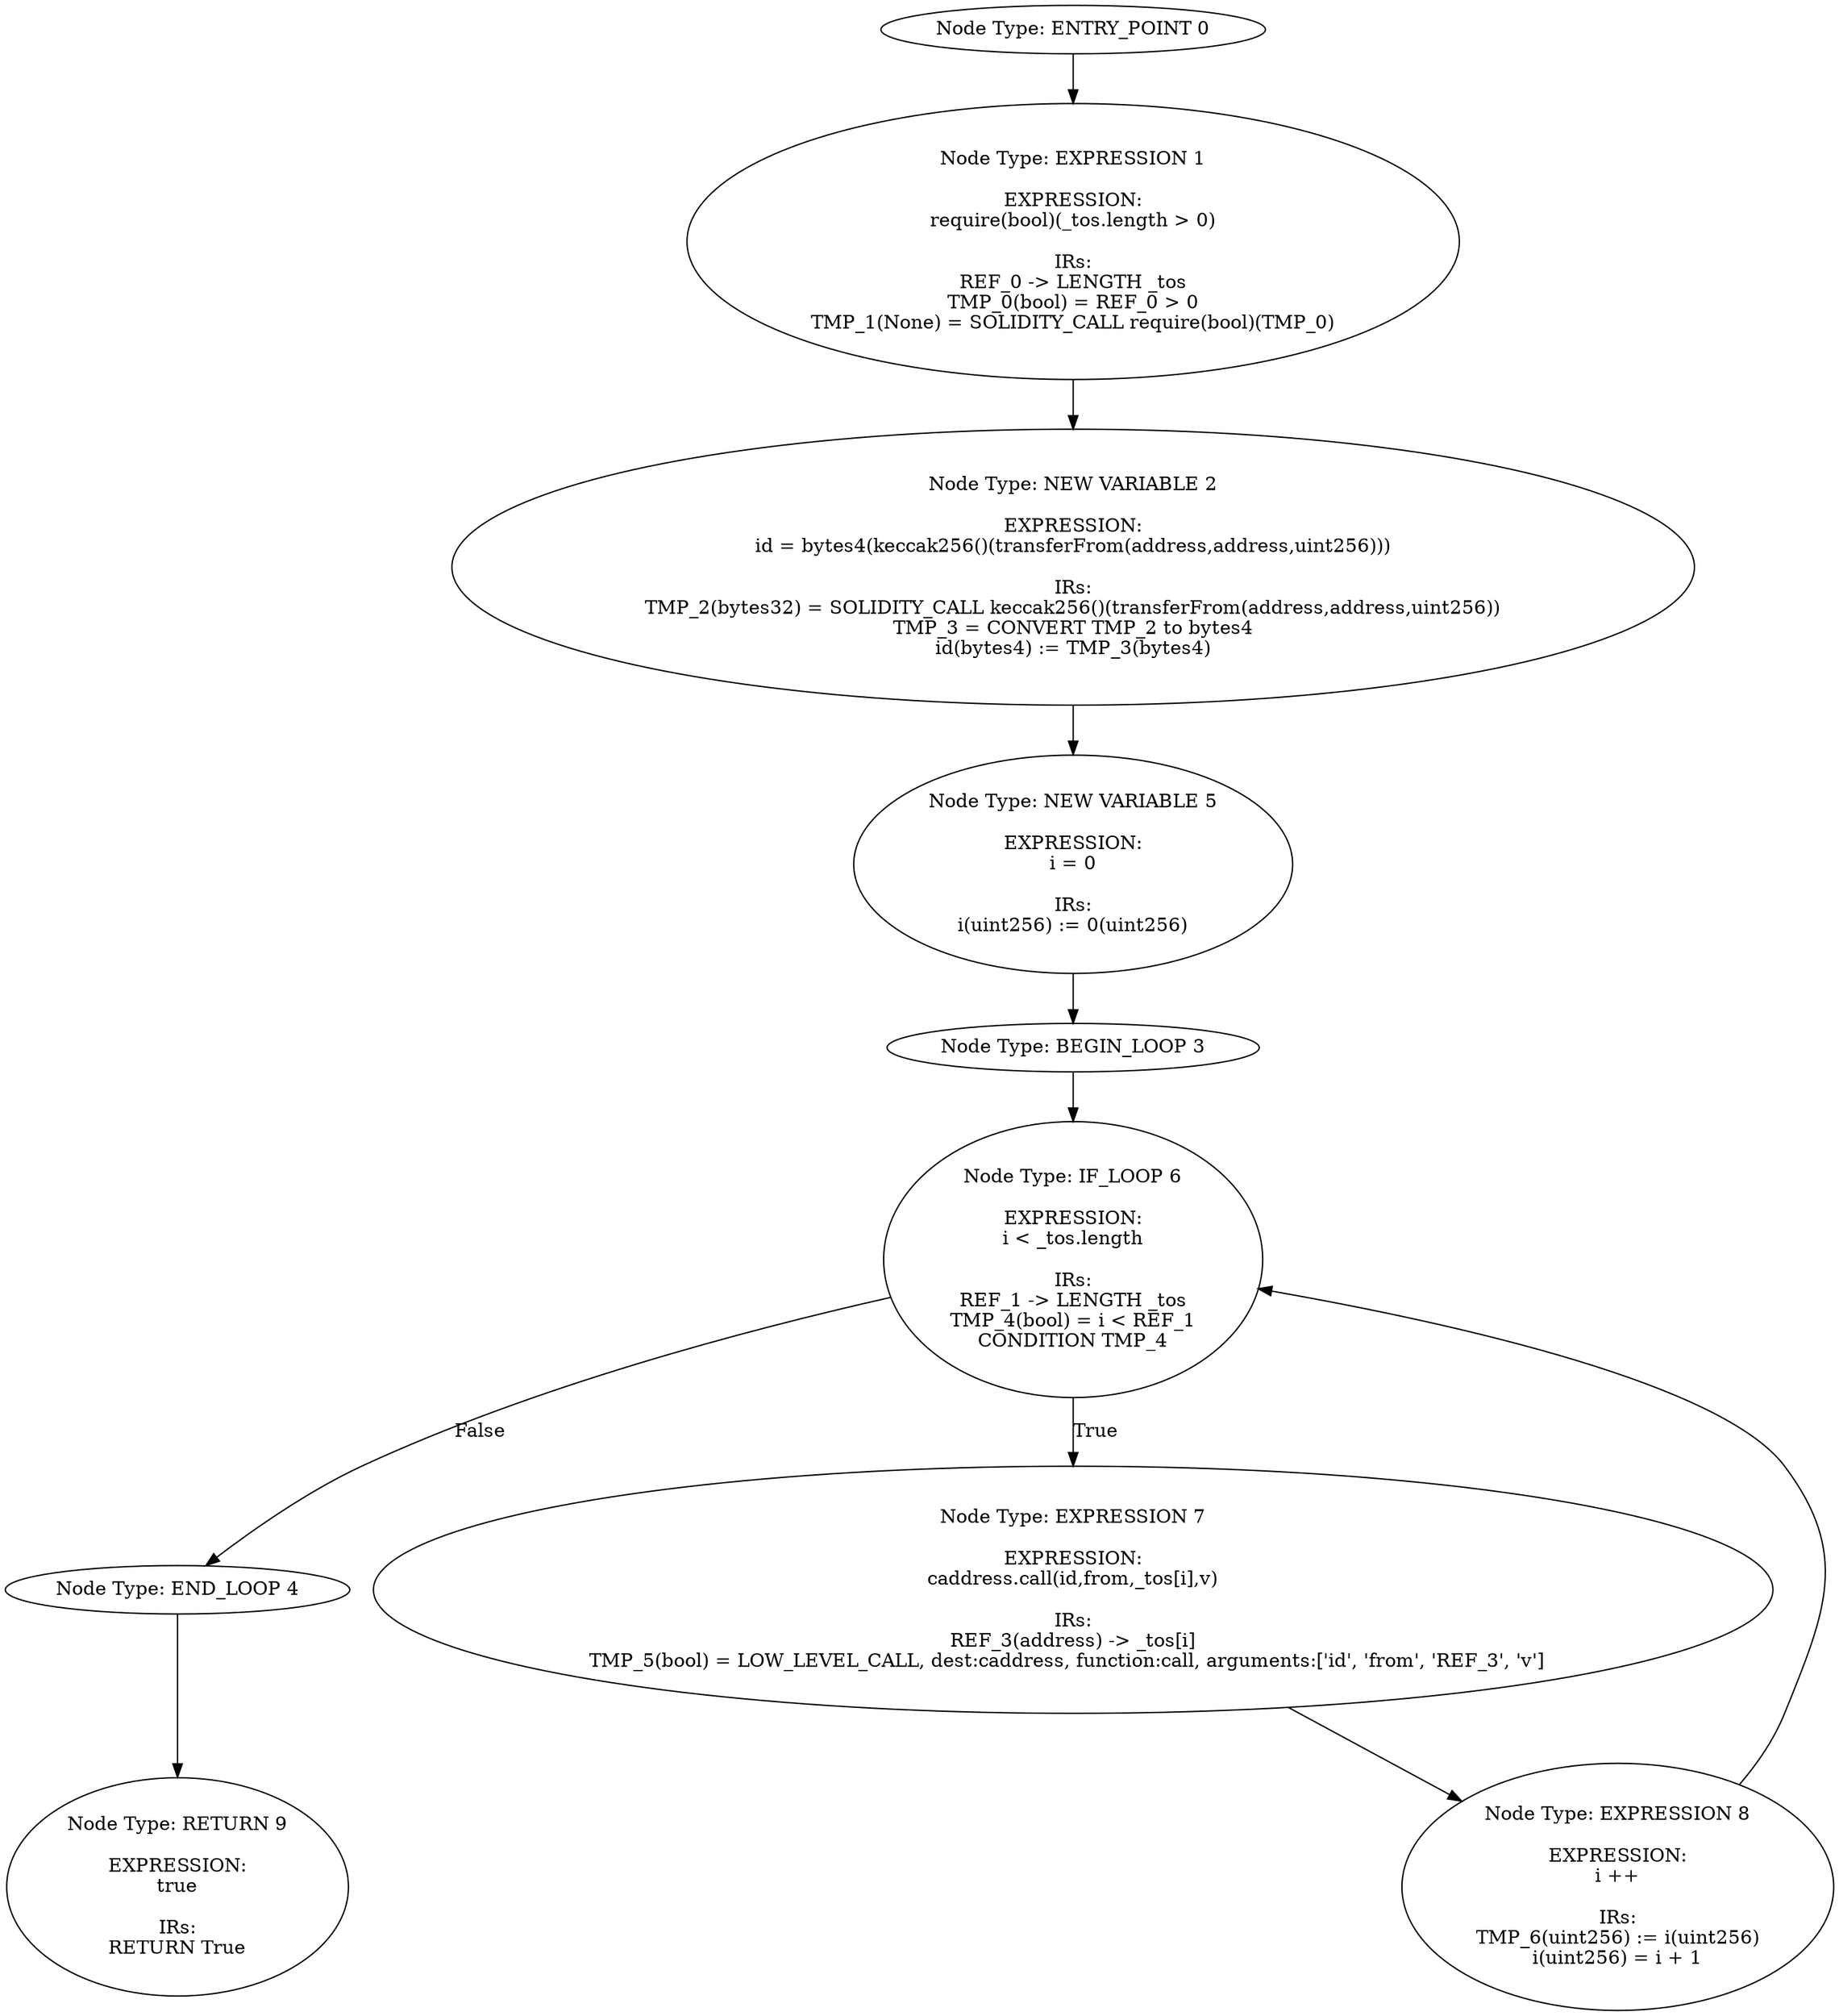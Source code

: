 digraph{
0[label="Node Type: ENTRY_POINT 0
"];
0->1;
1[label="Node Type: EXPRESSION 1

EXPRESSION:
require(bool)(_tos.length > 0)

IRs:
REF_0 -> LENGTH _tos
TMP_0(bool) = REF_0 > 0
TMP_1(None) = SOLIDITY_CALL require(bool)(TMP_0)"];
1->2;
2[label="Node Type: NEW VARIABLE 2

EXPRESSION:
id = bytes4(keccak256()(transferFrom(address,address,uint256)))

IRs:
TMP_2(bytes32) = SOLIDITY_CALL keccak256()(transferFrom(address,address,uint256))
TMP_3 = CONVERT TMP_2 to bytes4
id(bytes4) := TMP_3(bytes4)"];
2->5;
3[label="Node Type: BEGIN_LOOP 3
"];
3->6;
4[label="Node Type: END_LOOP 4
"];
4->9;
5[label="Node Type: NEW VARIABLE 5

EXPRESSION:
i = 0

IRs:
i(uint256) := 0(uint256)"];
5->3;
6[label="Node Type: IF_LOOP 6

EXPRESSION:
i < _tos.length

IRs:
REF_1 -> LENGTH _tos
TMP_4(bool) = i < REF_1
CONDITION TMP_4"];
6->7[label="True"];
6->4[label="False"];
7[label="Node Type: EXPRESSION 7

EXPRESSION:
caddress.call(id,from,_tos[i],v)

IRs:
REF_3(address) -> _tos[i]
TMP_5(bool) = LOW_LEVEL_CALL, dest:caddress, function:call, arguments:['id', 'from', 'REF_3', 'v']  "];
7->8;
8[label="Node Type: EXPRESSION 8

EXPRESSION:
i ++

IRs:
TMP_6(uint256) := i(uint256)
i(uint256) = i + 1"];
8->6;
9[label="Node Type: RETURN 9

EXPRESSION:
true

IRs:
RETURN True"];
}
